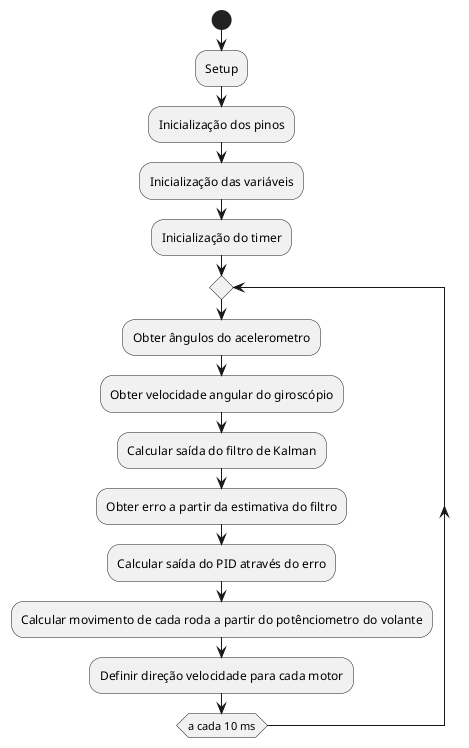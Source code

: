 @startuml

skinparam linetype ortho
skinparam Monochrome true

Start

:Setup;
:Inicialização dos pinos;
:Inicialização das variáveis;
:Inicialização do timer;
repeat
:Obter ângulos do acelerometro;

:Obter velocidade angular do giroscópio;

:Calcular saída do filtro de Kalman;

:Obter erro a partir da estimativa do filtro;

:Calcular saída do PID através do erro;

:Calcular movimento de cada roda a partir do potênciometro do volante;

:Definir direção velocidade para cada motor;


repeat while (a cada 10 ms)



@enduml
